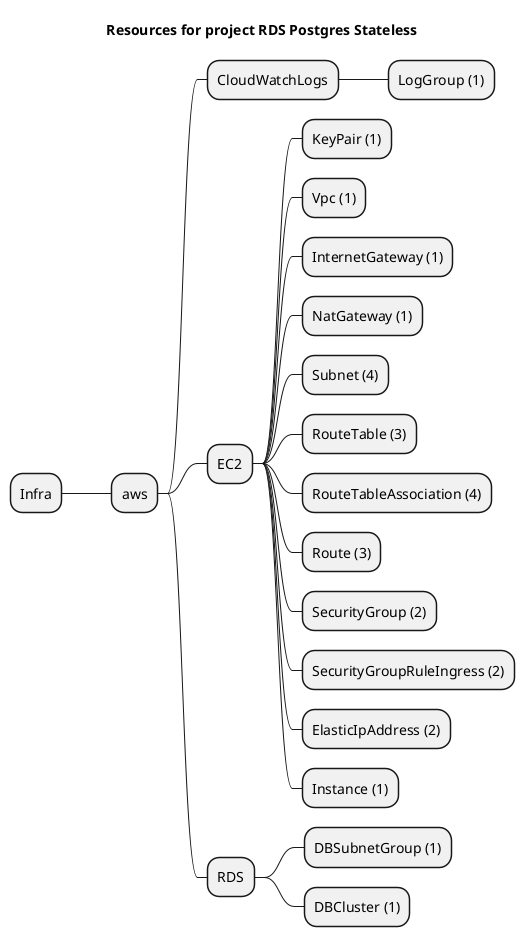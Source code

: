 @startmindmap
title Resources for project RDS Postgres Stateless
skinparam monochrome true
+ Infra
++ aws
+++ CloudWatchLogs
++++ LogGroup (1)
+++ EC2
++++ KeyPair (1)
++++ Vpc (1)
++++ InternetGateway (1)
++++ NatGateway (1)
++++ Subnet (4)
++++ RouteTable (3)
++++ RouteTableAssociation (4)
++++ Route (3)
++++ SecurityGroup (2)
++++ SecurityGroupRuleIngress (2)
++++ ElasticIpAddress (2)
++++ Instance (1)
+++ RDS
++++ DBSubnetGroup (1)
++++ DBCluster (1)
@endmindmap